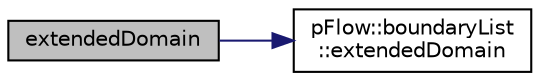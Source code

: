 digraph "extendedDomain"
{
 // LATEX_PDF_SIZE
  edge [fontname="Helvetica",fontsize="10",labelfontname="Helvetica",labelfontsize="10"];
  node [fontname="Helvetica",fontsize="10",shape=record];
  rankdir="LR";
  Node1 [label="extendedDomain",height=0.2,width=0.4,color="black", fillcolor="grey75", style="filled", fontcolor="black",tooltip=" "];
  Node1 -> Node2 [color="midnightblue",fontsize="10",style="solid",fontname="Helvetica"];
  Node2 [label="pFlow::boundaryList\l::extendedDomain",height=0.2,width=0.4,color="black", fillcolor="white", style="filled",URL="$classpFlow_1_1boundaryList.html#a0d2a7b5c43832e65e2cbf5f9de32856d",tooltip=" "];
}
